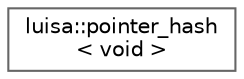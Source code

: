 digraph "类继承关系图"
{
 // LATEX_PDF_SIZE
  bgcolor="transparent";
  edge [fontname=Helvetica,fontsize=10,labelfontname=Helvetica,labelfontsize=10];
  node [fontname=Helvetica,fontsize=10,shape=box,height=0.2,width=0.4];
  rankdir="LR";
  Node0 [id="Node000000",label="luisa::pointer_hash\l\< void \>",height=0.2,width=0.4,color="grey40", fillcolor="white", style="filled",URL="$structluisa_1_1pointer__hash_3_01void_01_4.html",tooltip=" "];
}
